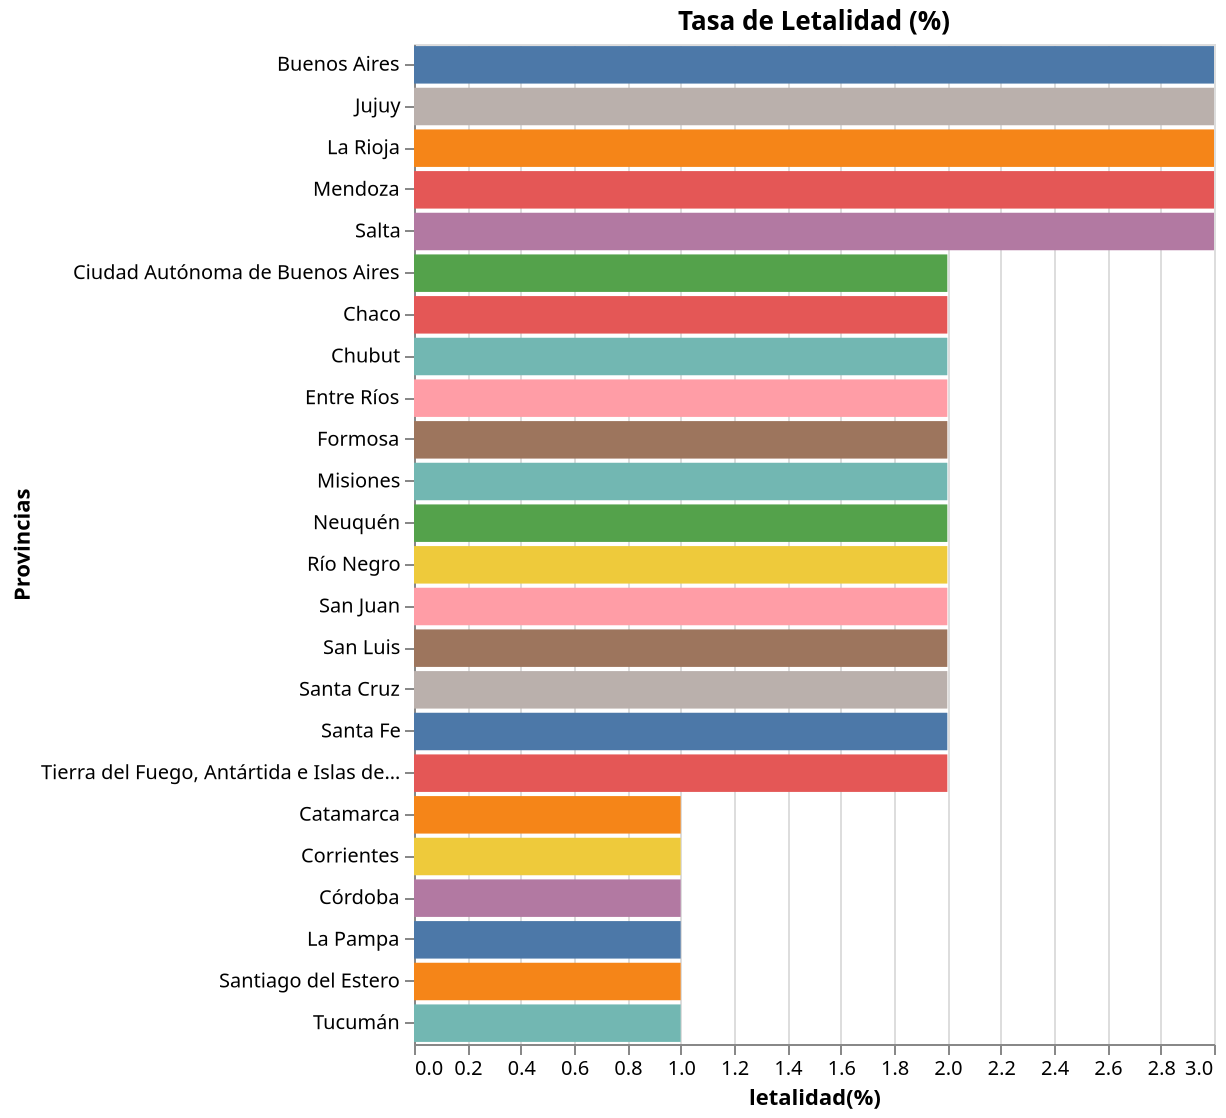 {
  "config": {"view": {"continuousWidth": 400, "continuousHeight": 300}},
  "data": {"name": "data-52d04fc863866148b72a28ecc2d02f8d"},
  "mark": "bar",
  "encoding": {
    "color": {
      "type": "nominal",
      "field": "residencia_provincia_nombre",
      "legend": null
    },
    "tooltip": [
      {"type": "nominal", "field": "residencia_provincia_nombre"},
      {"type": "quantitative", "field": "letalidad(%)"}
    ],
    "x": {"type": "quantitative", "field": "letalidad(%)"},
    "y": {
      "type": "nominal",
      "field": "residencia_provincia_nombre",
      "sort": "-x",
      "title": "Provincias"
    }
  },
  "height": 500,
  "title": "Tasa de Letalidad (%)",
  "$schema": "https://vega.github.io/schema/vega-lite/v4.8.1.json",
  "datasets": {
    "data-52d04fc863866148b72a28ecc2d02f8d": [
      {
        "residencia_provincia_nombre": "Buenos Aires",
        "Fallecidos": 52094,
        "Casos Confirmados": 1966784,
        "letalidad(%)": 3
      },
      {
        "residencia_provincia_nombre": "Ciudad Autónoma de Buenos Aires",
        "Fallecidos": 10887,
        "Casos Confirmados": 488056,
        "letalidad(%)": 2
      },
      {
        "residencia_provincia_nombre": "Catamarca",
        "Fallecidos": 482,
        "Casos Confirmados": 42313,
        "letalidad(%)": 1
      },
      {
        "residencia_provincia_nombre": "Chaco",
        "Fallecidos": 2006,
        "Casos Confirmados": 91277,
        "letalidad(%)": 2
      },
      {
        "residencia_provincia_nombre": "Chubut",
        "Fallecidos": 1306,
        "Casos Confirmados": 76383,
        "letalidad(%)": 2
      },
      {
        "residencia_provincia_nombre": "Corrientes",
        "Fallecidos": 893,
        "Casos Confirmados": 80722,
        "letalidad(%)": 1
      },
      {
        "residencia_provincia_nombre": "Córdoba",
        "Fallecidos": 6116,
        "Casos Confirmados": 467453,
        "letalidad(%)": 1
      },
      {
        "residencia_provincia_nombre": "Entre Ríos",
        "Fallecidos": 2140,
        "Casos Confirmados": 127800,
        "letalidad(%)": 2
      },
      {
        "residencia_provincia_nombre": "Formosa",
        "Fallecidos": 1015,
        "Casos Confirmados": 55963,
        "letalidad(%)": 2
      },
      {
        "residencia_provincia_nombre": "Jujuy",
        "Fallecidos": 1315,
        "Casos Confirmados": 43433,
        "letalidad(%)": 3
      },
      {
        "residencia_provincia_nombre": "La Pampa",
        "Fallecidos": 838,
        "Casos Confirmados": 61299,
        "letalidad(%)": 1
      },
      {
        "residencia_provincia_nombre": "La Rioja",
        "Fallecidos": 786,
        "Casos Confirmados": 28337,
        "letalidad(%)": 3
      },
      {
        "residencia_provincia_nombre": "Mendoza",
        "Fallecidos": 3923,
        "Casos Confirmados": 153861,
        "letalidad(%)": 3
      },
      {
        "residencia_provincia_nombre": "Misiones",
        "Fallecidos": 556,
        "Casos Confirmados": 30880,
        "letalidad(%)": 2
      },
      {
        "residencia_provincia_nombre": "Neuquén",
        "Fallecidos": 2016,
        "Casos Confirmados": 107343,
        "letalidad(%)": 2
      },
      {
        "residencia_provincia_nombre": "Río Negro",
        "Fallecidos": 2083,
        "Casos Confirmados": 92142,
        "letalidad(%)": 2
      },
      {
        "residencia_provincia_nombre": "Salta",
        "Fallecidos": 2085,
        "Casos Confirmados": 75017,
        "letalidad(%)": 3
      },
      {
        "residencia_provincia_nombre": "San Juan",
        "Fallecidos": 944,
        "Casos Confirmados": 60852,
        "letalidad(%)": 2
      },
      {
        "residencia_provincia_nombre": "San Luis",
        "Fallecidos": 1222,
        "Casos Confirmados": 74871,
        "letalidad(%)": 2
      },
      {
        "residencia_provincia_nombre": "Santa Cruz",
        "Fallecidos": 934,
        "Casos Confirmados": 57794,
        "letalidad(%)": 2
      },
      {
        "residencia_provincia_nombre": "Santa Fe",
        "Fallecidos": 7850,
        "Casos Confirmados": 446841,
        "letalidad(%)": 2
      },
      {
        "residencia_provincia_nombre": "Santiago del Estero",
        "Fallecidos": 1047,
        "Casos Confirmados": 73392,
        "letalidad(%)": 1
      },
      {
        "residencia_provincia_nombre": "Tierra del Fuego, Antártida e Islas del Atlántico Sur",
        "Fallecidos": 467,
        "Casos Confirmados": 31085,
        "letalidad(%)": 2
      },
      {
        "residencia_provincia_nombre": "Tucumán",
        "Fallecidos": 2564,
        "Casos Confirmados": 180504,
        "letalidad(%)": 1
      }
    ]
  }
}